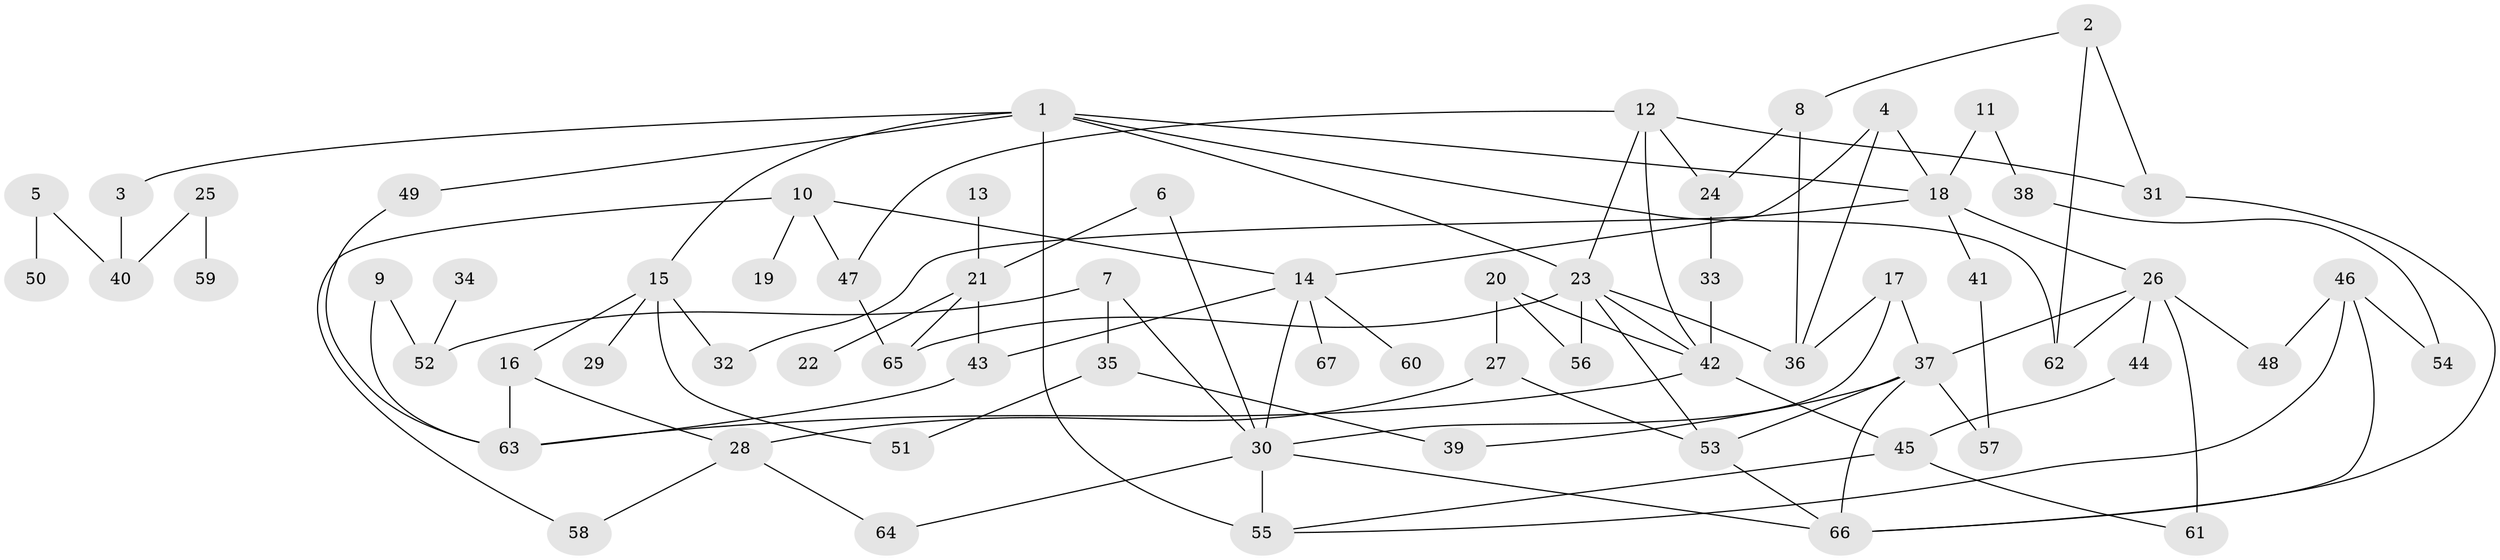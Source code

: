// original degree distribution, {4: 0.1044776119402985, 5: 0.03731343283582089, 3: 0.22388059701492538, 9: 0.007462686567164179, 7: 0.022388059701492536, 2: 0.39552238805970147, 6: 0.022388059701492536, 1: 0.1865671641791045}
// Generated by graph-tools (version 1.1) at 2025/01/03/09/25 03:01:10]
// undirected, 67 vertices, 103 edges
graph export_dot {
graph [start="1"]
  node [color=gray90,style=filled];
  1;
  2;
  3;
  4;
  5;
  6;
  7;
  8;
  9;
  10;
  11;
  12;
  13;
  14;
  15;
  16;
  17;
  18;
  19;
  20;
  21;
  22;
  23;
  24;
  25;
  26;
  27;
  28;
  29;
  30;
  31;
  32;
  33;
  34;
  35;
  36;
  37;
  38;
  39;
  40;
  41;
  42;
  43;
  44;
  45;
  46;
  47;
  48;
  49;
  50;
  51;
  52;
  53;
  54;
  55;
  56;
  57;
  58;
  59;
  60;
  61;
  62;
  63;
  64;
  65;
  66;
  67;
  1 -- 3 [weight=1.0];
  1 -- 15 [weight=1.0];
  1 -- 18 [weight=1.0];
  1 -- 23 [weight=1.0];
  1 -- 49 [weight=1.0];
  1 -- 55 [weight=1.0];
  1 -- 62 [weight=1.0];
  2 -- 8 [weight=1.0];
  2 -- 31 [weight=1.0];
  2 -- 62 [weight=1.0];
  3 -- 40 [weight=1.0];
  4 -- 14 [weight=1.0];
  4 -- 18 [weight=1.0];
  4 -- 36 [weight=1.0];
  5 -- 40 [weight=1.0];
  5 -- 50 [weight=1.0];
  6 -- 21 [weight=1.0];
  6 -- 30 [weight=1.0];
  7 -- 30 [weight=1.0];
  7 -- 35 [weight=1.0];
  7 -- 52 [weight=1.0];
  8 -- 24 [weight=1.0];
  8 -- 36 [weight=1.0];
  9 -- 52 [weight=1.0];
  9 -- 63 [weight=1.0];
  10 -- 14 [weight=1.0];
  10 -- 19 [weight=1.0];
  10 -- 47 [weight=1.0];
  10 -- 58 [weight=1.0];
  11 -- 18 [weight=1.0];
  11 -- 38 [weight=1.0];
  12 -- 23 [weight=1.0];
  12 -- 24 [weight=1.0];
  12 -- 31 [weight=1.0];
  12 -- 42 [weight=1.0];
  12 -- 47 [weight=1.0];
  13 -- 21 [weight=1.0];
  14 -- 30 [weight=1.0];
  14 -- 43 [weight=1.0];
  14 -- 60 [weight=1.0];
  14 -- 67 [weight=1.0];
  15 -- 16 [weight=1.0];
  15 -- 29 [weight=1.0];
  15 -- 32 [weight=1.0];
  15 -- 51 [weight=1.0];
  16 -- 28 [weight=1.0];
  16 -- 63 [weight=1.0];
  17 -- 30 [weight=1.0];
  17 -- 36 [weight=1.0];
  17 -- 37 [weight=1.0];
  18 -- 26 [weight=1.0];
  18 -- 32 [weight=1.0];
  18 -- 41 [weight=2.0];
  20 -- 27 [weight=1.0];
  20 -- 42 [weight=1.0];
  20 -- 56 [weight=1.0];
  21 -- 22 [weight=1.0];
  21 -- 43 [weight=1.0];
  21 -- 65 [weight=1.0];
  23 -- 36 [weight=1.0];
  23 -- 42 [weight=2.0];
  23 -- 53 [weight=1.0];
  23 -- 56 [weight=1.0];
  23 -- 65 [weight=2.0];
  24 -- 33 [weight=1.0];
  25 -- 40 [weight=1.0];
  25 -- 59 [weight=1.0];
  26 -- 37 [weight=1.0];
  26 -- 44 [weight=1.0];
  26 -- 48 [weight=1.0];
  26 -- 61 [weight=1.0];
  26 -- 62 [weight=1.0];
  27 -- 28 [weight=1.0];
  27 -- 53 [weight=1.0];
  28 -- 58 [weight=1.0];
  28 -- 64 [weight=1.0];
  30 -- 55 [weight=2.0];
  30 -- 64 [weight=1.0];
  30 -- 66 [weight=1.0];
  31 -- 66 [weight=1.0];
  33 -- 42 [weight=2.0];
  34 -- 52 [weight=1.0];
  35 -- 39 [weight=1.0];
  35 -- 51 [weight=1.0];
  37 -- 39 [weight=1.0];
  37 -- 53 [weight=1.0];
  37 -- 57 [weight=1.0];
  37 -- 66 [weight=1.0];
  38 -- 54 [weight=1.0];
  41 -- 57 [weight=1.0];
  42 -- 45 [weight=1.0];
  42 -- 63 [weight=1.0];
  43 -- 63 [weight=1.0];
  44 -- 45 [weight=1.0];
  45 -- 55 [weight=1.0];
  45 -- 61 [weight=1.0];
  46 -- 48 [weight=1.0];
  46 -- 54 [weight=1.0];
  46 -- 55 [weight=1.0];
  46 -- 66 [weight=1.0];
  47 -- 65 [weight=1.0];
  49 -- 63 [weight=1.0];
  53 -- 66 [weight=1.0];
}

